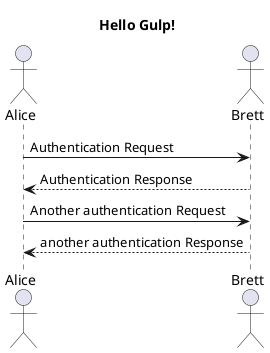 @startuml
title Hello Gulp!
actor Alice
actor Brett

Alice -> Brett: Authentication Request
Brett --> Alice: Authentication Response

Alice -> Brett: Another authentication Request
Alice <-- Brett: another authentication Response

@enduml